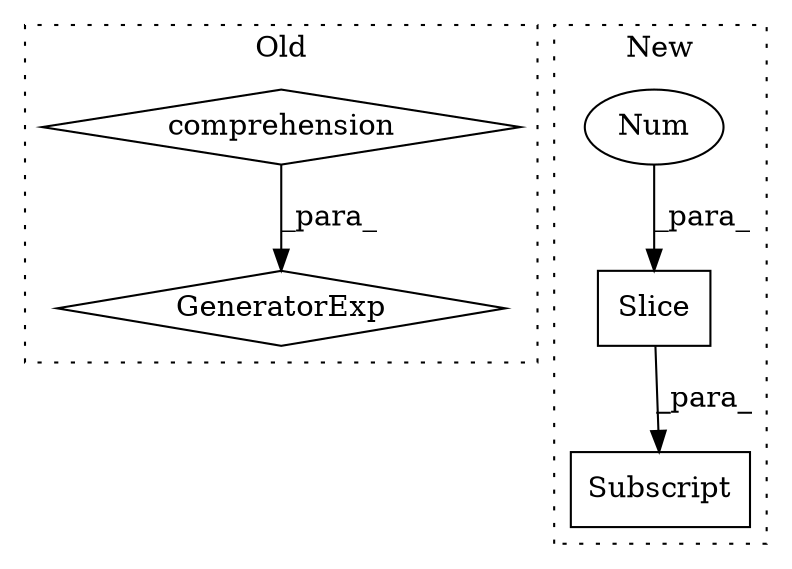digraph G {
subgraph cluster0 {
1 [label="GeneratorExp" a="55" s="4352" l="3" shape="diamond"];
3 [label="comprehension" a="45" s="4368" l="3" shape="diamond"];
label = "Old";
style="dotted";
}
subgraph cluster1 {
2 [label="Slice" a="80" s="4496" l="2" shape="box"];
4 [label="Num" a="76" s="4496" l="1" shape="ellipse"];
5 [label="Subscript" a="63" s="4482,0" l="17,0" shape="box"];
label = "New";
style="dotted";
}
2 -> 5 [label="_para_"];
3 -> 1 [label="_para_"];
4 -> 2 [label="_para_"];
}